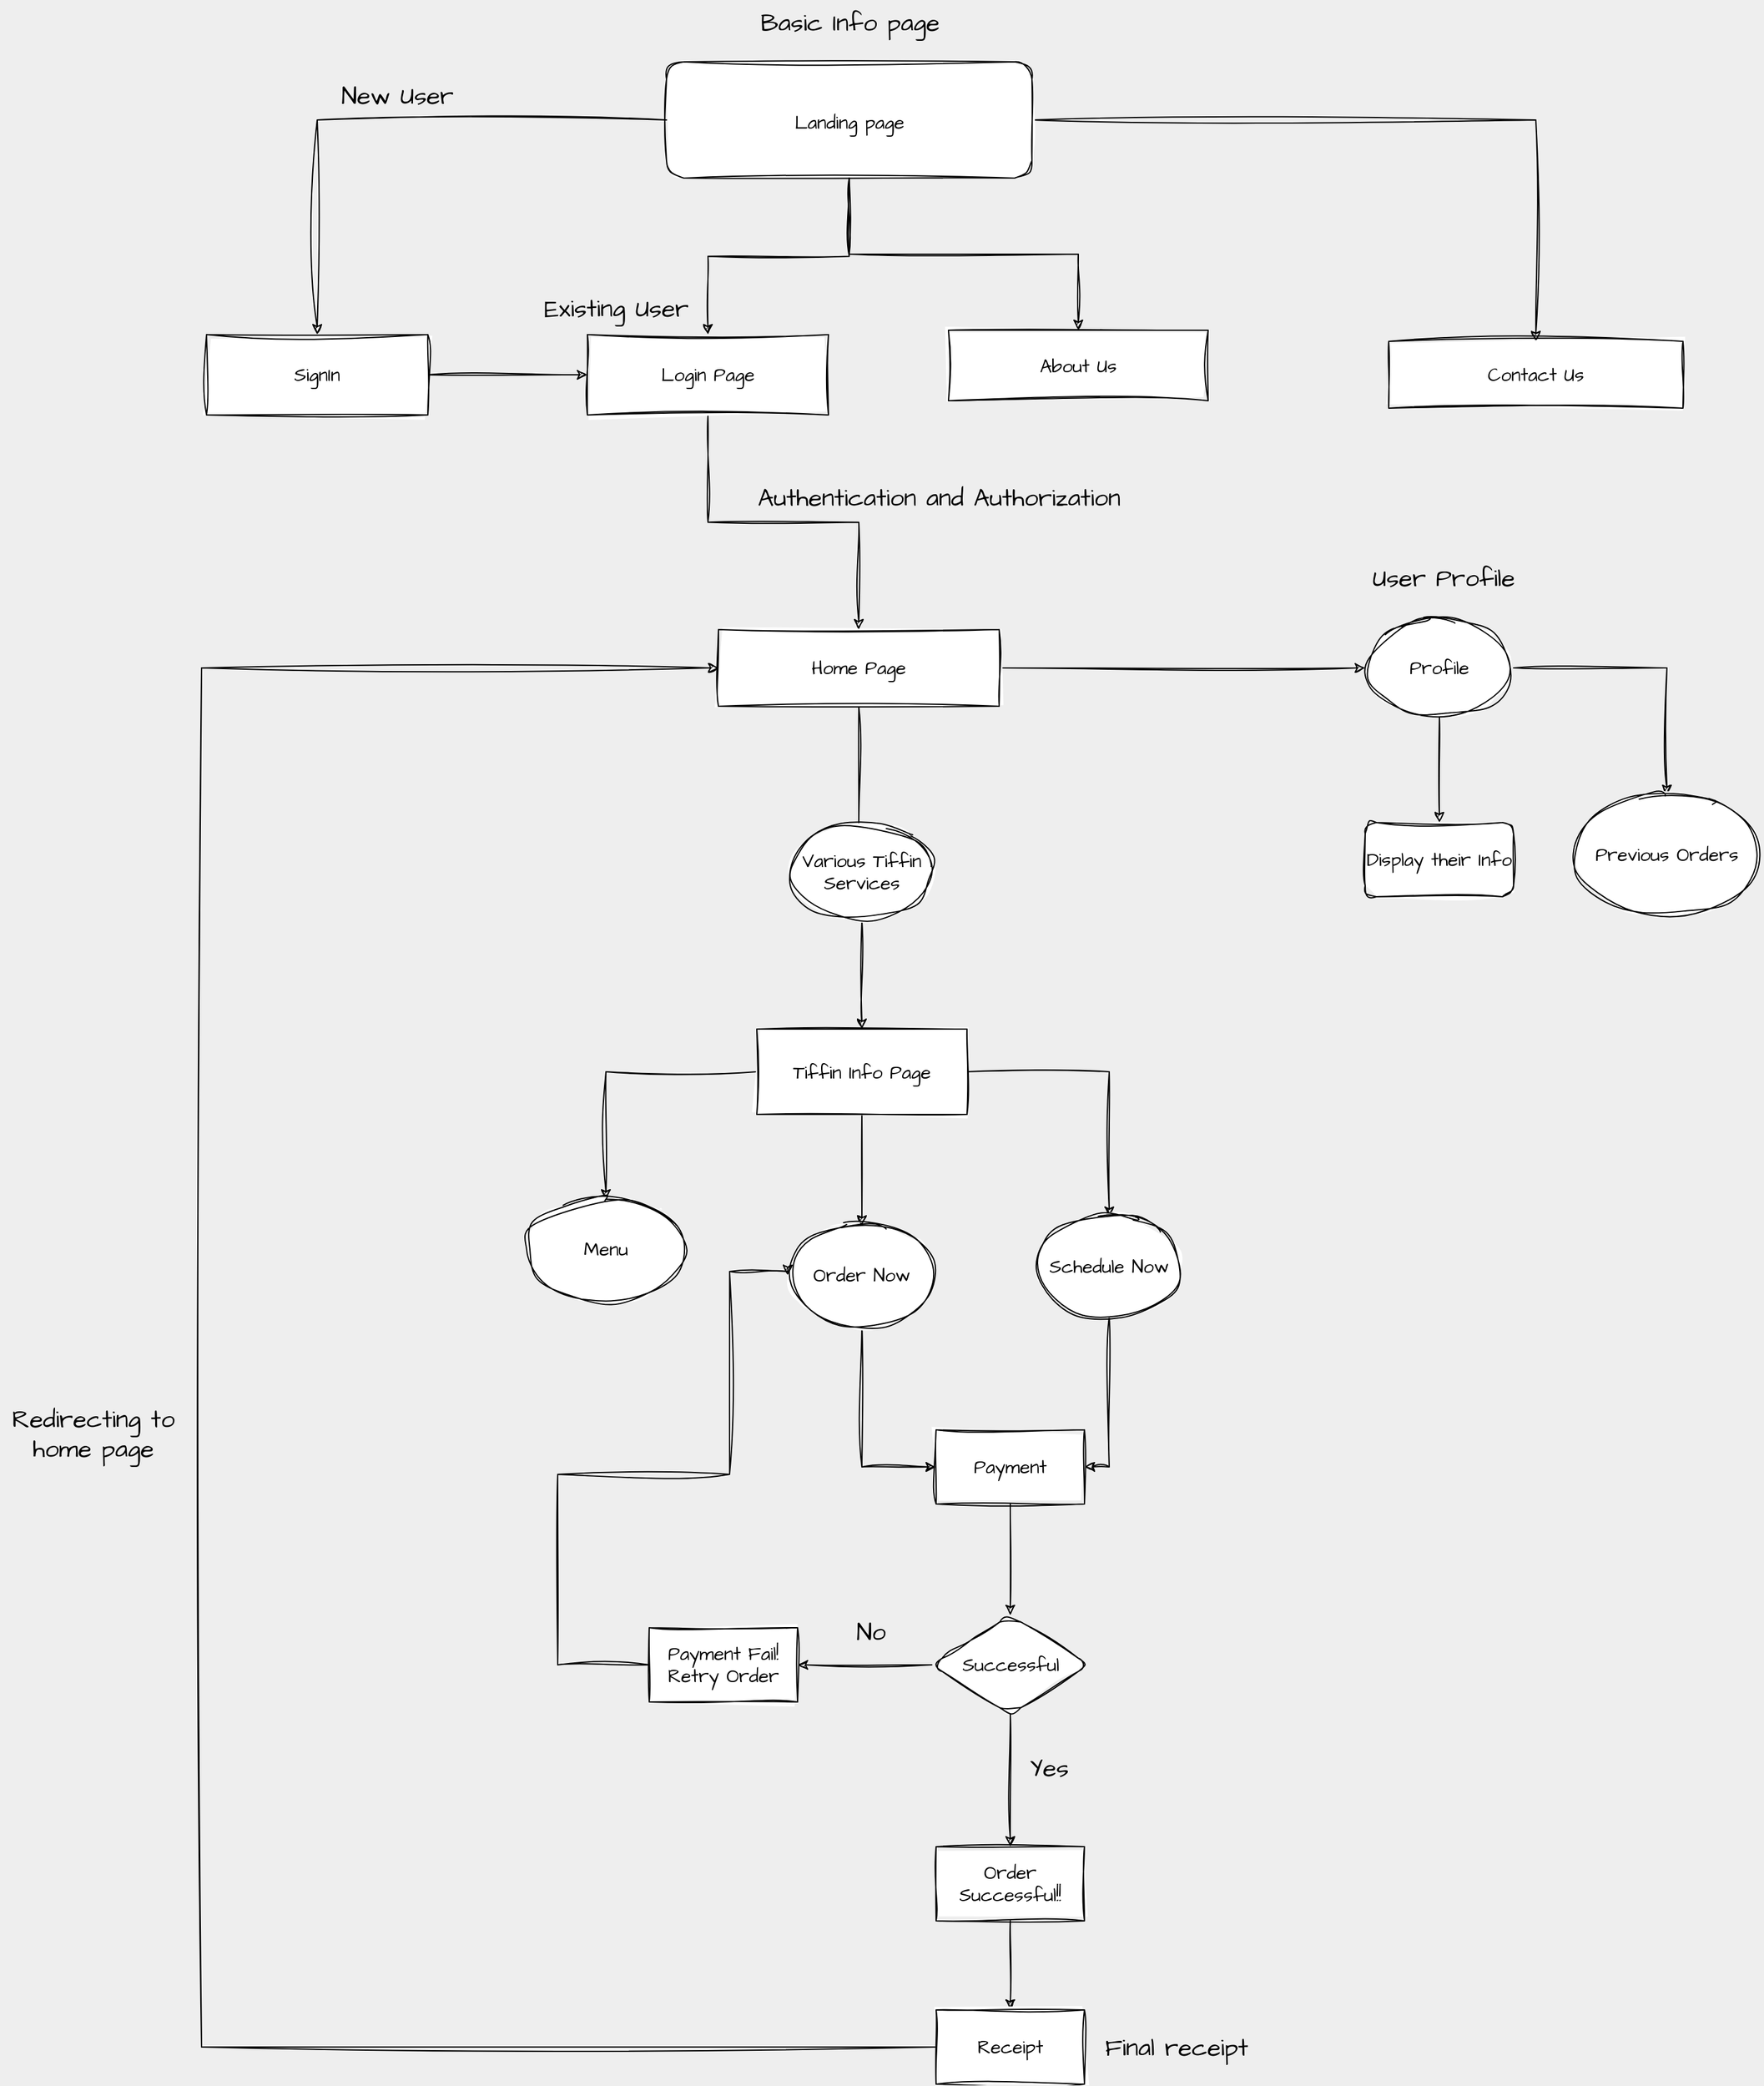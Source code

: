<mxfile version="20.8.5" type="device" pages="4"><diagram id="qU4LE53ooOgN2-zUYoFn" name="Work Flow"><mxGraphModel dx="2300" dy="1684" grid="0" gridSize="10" guides="1" tooltips="1" connect="1" arrows="1" fold="1" page="0" pageScale="1" pageWidth="850" pageHeight="1100" background="#EEEEEE" math="0" shadow="0"><root><mxCell id="0"/><mxCell id="1" parent="0"/><mxCell id="cf98-IgaGkdmowXJAJKg-17" style="edgeStyle=orthogonalEdgeStyle;rounded=0;sketch=1;hachureGap=4;jiggle=2;curveFitting=1;orthogonalLoop=1;jettySize=auto;html=1;entryX=0.5;entryY=0;entryDx=0;entryDy=0;fontFamily=Architects Daughter;fontSource=https%3A%2F%2Ffonts.googleapis.com%2Fcss%3Ffamily%3DArchitects%2BDaughter;fontSize=16;" parent="1" source="UspK05dRH2hEgjVhkQDz-1" target="UspK05dRH2hEgjVhkQDz-19" edge="1"><mxGeometry relative="1" as="geometry"/></mxCell><mxCell id="cf98-IgaGkdmowXJAJKg-18" style="edgeStyle=orthogonalEdgeStyle;rounded=0;sketch=1;hachureGap=4;jiggle=2;curveFitting=1;orthogonalLoop=1;jettySize=auto;html=1;exitX=0;exitY=0.5;exitDx=0;exitDy=0;entryX=0.5;entryY=0;entryDx=0;entryDy=0;fontFamily=Architects Daughter;fontSource=https%3A%2F%2Ffonts.googleapis.com%2Fcss%3Ffamily%3DArchitects%2BDaughter;fontSize=16;" parent="1" source="UspK05dRH2hEgjVhkQDz-1" target="UspK05dRH2hEgjVhkQDz-14" edge="1"><mxGeometry relative="1" as="geometry"/></mxCell><mxCell id="cf98-IgaGkdmowXJAJKg-19" style="edgeStyle=orthogonalEdgeStyle;rounded=0;sketch=1;hachureGap=4;jiggle=2;curveFitting=1;orthogonalLoop=1;jettySize=auto;html=1;entryX=0.5;entryY=0;entryDx=0;entryDy=0;fontFamily=Architects Daughter;fontSource=https%3A%2F%2Ffonts.googleapis.com%2Fcss%3Ffamily%3DArchitects%2BDaughter;fontSize=16;" parent="1" source="UspK05dRH2hEgjVhkQDz-1" target="UspK05dRH2hEgjVhkQDz-2" edge="1"><mxGeometry relative="1" as="geometry"/></mxCell><mxCell id="cf98-IgaGkdmowXJAJKg-20" style="edgeStyle=orthogonalEdgeStyle;rounded=0;sketch=1;hachureGap=4;jiggle=2;curveFitting=1;orthogonalLoop=1;jettySize=auto;html=1;exitX=1;exitY=0.5;exitDx=0;exitDy=0;entryX=0.5;entryY=0;entryDx=0;entryDy=0;fontFamily=Architects Daughter;fontSource=https%3A%2F%2Ffonts.googleapis.com%2Fcss%3Ffamily%3DArchitects%2BDaughter;fontSize=16;" parent="1" source="UspK05dRH2hEgjVhkQDz-1" target="UspK05dRH2hEgjVhkQDz-3" edge="1"><mxGeometry relative="1" as="geometry"/></mxCell><mxCell id="UspK05dRH2hEgjVhkQDz-1" value="&lt;font style=&quot;font-size: 15px;&quot;&gt;Landing page&lt;/font&gt;" style="rounded=1;whiteSpace=wrap;html=1;sketch=1;hachureGap=4;jiggle=2;fontFamily=Architects Daughter;fontSource=https%3A%2F%2Ffonts.googleapis.com%2Fcss%3Ffamily%3DArchitects%2BDaughter;fontSize=20;glass=0;shadow=0;labelBackgroundColor=none;" parent="1" vertex="1"><mxGeometry x="78" y="-413" width="295.5" height="94" as="geometry"/></mxCell><mxCell id="UspK05dRH2hEgjVhkQDz-2" value="About Us" style="rounded=0;whiteSpace=wrap;html=1;shadow=0;glass=0;sketch=1;hachureGap=4;jiggle=2;fontFamily=Architects Daughter;fontSource=https%3A%2F%2Ffonts.googleapis.com%2Fcss%3Ffamily%3DArchitects%2BDaughter;fontSize=15;labelBackgroundColor=none;" parent="1" vertex="1"><mxGeometry x="306" y="-196" width="210" height="57" as="geometry"/></mxCell><mxCell id="UspK05dRH2hEgjVhkQDz-3" value="Contact Us" style="rounded=0;whiteSpace=wrap;html=1;shadow=0;glass=0;sketch=1;hachureGap=4;jiggle=2;fontFamily=Architects Daughter;fontSource=https%3A%2F%2Ffonts.googleapis.com%2Fcss%3Ffamily%3DArchitects%2BDaughter;fontSize=15;labelBackgroundColor=none;" parent="1" vertex="1"><mxGeometry x="662" y="-187" width="238" height="54" as="geometry"/></mxCell><mxCell id="cf98-IgaGkdmowXJAJKg-23" style="edgeStyle=orthogonalEdgeStyle;rounded=0;sketch=1;hachureGap=4;jiggle=2;curveFitting=1;orthogonalLoop=1;jettySize=auto;html=1;entryX=0.479;entryY=0.146;entryDx=0;entryDy=0;entryPerimeter=0;fontFamily=Architects Daughter;fontSource=https%3A%2F%2Ffonts.googleapis.com%2Fcss%3Ffamily%3DArchitects%2BDaughter;fontSize=16;" parent="1" source="UspK05dRH2hEgjVhkQDz-4" target="UspK05dRH2hEgjVhkQDz-34" edge="1"><mxGeometry relative="1" as="geometry"/></mxCell><mxCell id="cf98-IgaGkdmowXJAJKg-24" style="edgeStyle=orthogonalEdgeStyle;rounded=0;sketch=1;hachureGap=4;jiggle=2;curveFitting=1;orthogonalLoop=1;jettySize=auto;html=1;entryX=0;entryY=0.5;entryDx=0;entryDy=0;fontFamily=Architects Daughter;fontSource=https%3A%2F%2Ffonts.googleapis.com%2Fcss%3Ffamily%3DArchitects%2BDaughter;fontSize=16;" parent="1" source="UspK05dRH2hEgjVhkQDz-4" target="UspK05dRH2hEgjVhkQDz-66" edge="1"><mxGeometry relative="1" as="geometry"/></mxCell><mxCell id="UspK05dRH2hEgjVhkQDz-4" value="Home Page" style="rounded=0;whiteSpace=wrap;html=1;shadow=0;glass=0;sketch=1;hachureGap=4;jiggle=2;fontFamily=Architects Daughter;fontSource=https%3A%2F%2Ffonts.googleapis.com%2Fcss%3Ffamily%3DArchitects%2BDaughter;fontSize=15;labelBackgroundColor=none;" parent="1" vertex="1"><mxGeometry x="120" y="46" width="227" height="62" as="geometry"/></mxCell><mxCell id="cf98-IgaGkdmowXJAJKg-21" style="edgeStyle=orthogonalEdgeStyle;rounded=0;sketch=1;hachureGap=4;jiggle=2;curveFitting=1;orthogonalLoop=1;jettySize=auto;html=1;fontFamily=Architects Daughter;fontSource=https%3A%2F%2Ffonts.googleapis.com%2Fcss%3Ffamily%3DArchitects%2BDaughter;fontSize=16;" parent="1" source="UspK05dRH2hEgjVhkQDz-14" target="UspK05dRH2hEgjVhkQDz-19" edge="1"><mxGeometry relative="1" as="geometry"/></mxCell><mxCell id="UspK05dRH2hEgjVhkQDz-14" value="SignIn" style="rounded=0;whiteSpace=wrap;html=1;shadow=0;glass=0;sketch=1;hachureGap=4;jiggle=2;fontFamily=Architects Daughter;fontSource=https%3A%2F%2Ffonts.googleapis.com%2Fcss%3Ffamily%3DArchitects%2BDaughter;fontSize=15;labelBackgroundColor=none;" parent="1" vertex="1"><mxGeometry x="-294" y="-192.5" width="179" height="65" as="geometry"/></mxCell><mxCell id="cf98-IgaGkdmowXJAJKg-22" style="edgeStyle=orthogonalEdgeStyle;rounded=0;sketch=1;hachureGap=4;jiggle=2;curveFitting=1;orthogonalLoop=1;jettySize=auto;html=1;entryX=0.5;entryY=0;entryDx=0;entryDy=0;fontFamily=Architects Daughter;fontSource=https%3A%2F%2Ffonts.googleapis.com%2Fcss%3Ffamily%3DArchitects%2BDaughter;fontSize=16;" parent="1" source="UspK05dRH2hEgjVhkQDz-19" target="UspK05dRH2hEgjVhkQDz-4" edge="1"><mxGeometry relative="1" as="geometry"/></mxCell><mxCell id="UspK05dRH2hEgjVhkQDz-19" value="Login Page" style="rounded=0;whiteSpace=wrap;html=1;shadow=0;glass=0;sketch=1;hachureGap=4;jiggle=2;fontFamily=Architects Daughter;fontSource=https%3A%2F%2Ffonts.googleapis.com%2Fcss%3Ffamily%3DArchitects%2BDaughter;fontSize=15;labelBackgroundColor=none;" parent="1" vertex="1"><mxGeometry x="14" y="-192.5" width="195" height="65" as="geometry"/></mxCell><mxCell id="cf98-IgaGkdmowXJAJKg-6" style="edgeStyle=orthogonalEdgeStyle;rounded=0;sketch=1;hachureGap=4;jiggle=2;curveFitting=1;orthogonalLoop=1;jettySize=auto;html=1;exitX=0;exitY=0.5;exitDx=0;exitDy=0;entryX=0.5;entryY=0;entryDx=0;entryDy=0;fontFamily=Architects Daughter;fontSource=https%3A%2F%2Ffonts.googleapis.com%2Fcss%3Ffamily%3DArchitects%2BDaughter;fontSize=16;" parent="1" source="UspK05dRH2hEgjVhkQDz-32" target="cf98-IgaGkdmowXJAJKg-5" edge="1"><mxGeometry relative="1" as="geometry"/></mxCell><mxCell id="cf98-IgaGkdmowXJAJKg-7" style="edgeStyle=orthogonalEdgeStyle;rounded=0;sketch=1;hachureGap=4;jiggle=2;curveFitting=1;orthogonalLoop=1;jettySize=auto;html=1;entryX=0.5;entryY=0;entryDx=0;entryDy=0;fontFamily=Architects Daughter;fontSource=https%3A%2F%2Ffonts.googleapis.com%2Fcss%3Ffamily%3DArchitects%2BDaughter;fontSize=16;" parent="1" source="UspK05dRH2hEgjVhkQDz-32" target="UspK05dRH2hEgjVhkQDz-39" edge="1"><mxGeometry relative="1" as="geometry"/></mxCell><mxCell id="cf98-IgaGkdmowXJAJKg-8" style="edgeStyle=orthogonalEdgeStyle;rounded=0;sketch=1;hachureGap=4;jiggle=2;curveFitting=1;orthogonalLoop=1;jettySize=auto;html=1;exitX=1;exitY=0.5;exitDx=0;exitDy=0;entryX=0.5;entryY=0;entryDx=0;entryDy=0;fontFamily=Architects Daughter;fontSource=https%3A%2F%2Ffonts.googleapis.com%2Fcss%3Ffamily%3DArchitects%2BDaughter;fontSize=16;" parent="1" source="UspK05dRH2hEgjVhkQDz-32" target="UspK05dRH2hEgjVhkQDz-41" edge="1"><mxGeometry relative="1" as="geometry"/></mxCell><mxCell id="UspK05dRH2hEgjVhkQDz-32" value="Tiffin Info Page" style="rounded=0;whiteSpace=wrap;html=1;shadow=0;glass=0;sketch=1;hachureGap=4;jiggle=2;fontFamily=Architects Daughter;fontSource=https%3A%2F%2Ffonts.googleapis.com%2Fcss%3Ffamily%3DArchitects%2BDaughter;fontSize=15;labelBackgroundColor=none;" parent="1" vertex="1"><mxGeometry x="151" y="369" width="170" height="69" as="geometry"/></mxCell><mxCell id="HkrgJ1TKGyVATN0GPMY9-1" style="edgeStyle=orthogonalEdgeStyle;rounded=0;sketch=1;hachureGap=4;jiggle=2;curveFitting=1;orthogonalLoop=1;jettySize=auto;html=1;fontFamily=Architects Daughter;fontSource=https%3A%2F%2Ffonts.googleapis.com%2Fcss%3Ffamily%3DArchitects%2BDaughter;fontSize=16;" edge="1" parent="1" source="UspK05dRH2hEgjVhkQDz-34" target="UspK05dRH2hEgjVhkQDz-32"><mxGeometry relative="1" as="geometry"/></mxCell><mxCell id="UspK05dRH2hEgjVhkQDz-34" value="Various Tiffin Services" style="ellipse;whiteSpace=wrap;html=1;rounded=1;shadow=0;glass=0;sketch=1;hachureGap=4;jiggle=2;fontFamily=Architects Daughter;fontSource=https%3A%2F%2Ffonts.googleapis.com%2Fcss%3Ffamily%3DArchitects%2BDaughter;fontSize=15;labelBackgroundColor=none;" parent="1" vertex="1"><mxGeometry x="176" y="202" width="120" height="80" as="geometry"/></mxCell><mxCell id="cf98-IgaGkdmowXJAJKg-9" style="edgeStyle=orthogonalEdgeStyle;rounded=0;sketch=1;hachureGap=4;jiggle=2;curveFitting=1;orthogonalLoop=1;jettySize=auto;html=1;entryX=0;entryY=0.5;entryDx=0;entryDy=0;fontFamily=Architects Daughter;fontSource=https%3A%2F%2Ffonts.googleapis.com%2Fcss%3Ffamily%3DArchitects%2BDaughter;fontSize=16;" parent="1" source="UspK05dRH2hEgjVhkQDz-39" target="UspK05dRH2hEgjVhkQDz-43" edge="1"><mxGeometry relative="1" as="geometry"/></mxCell><mxCell id="UspK05dRH2hEgjVhkQDz-39" value="Order Now" style="ellipse;whiteSpace=wrap;html=1;rounded=1;shadow=0;glass=0;sketch=1;hachureGap=4;jiggle=2;fontFamily=Architects Daughter;fontSource=https%3A%2F%2Ffonts.googleapis.com%2Fcss%3Ffamily%3DArchitects%2BDaughter;fontSize=15;labelBackgroundColor=none;" parent="1" vertex="1"><mxGeometry x="176" y="528" width="120" height="80" as="geometry"/></mxCell><mxCell id="cf98-IgaGkdmowXJAJKg-10" style="edgeStyle=orthogonalEdgeStyle;rounded=0;sketch=1;hachureGap=4;jiggle=2;curveFitting=1;orthogonalLoop=1;jettySize=auto;html=1;entryX=1;entryY=0.5;entryDx=0;entryDy=0;fontFamily=Architects Daughter;fontSource=https%3A%2F%2Ffonts.googleapis.com%2Fcss%3Ffamily%3DArchitects%2BDaughter;fontSize=16;" parent="1" source="UspK05dRH2hEgjVhkQDz-41" target="UspK05dRH2hEgjVhkQDz-43" edge="1"><mxGeometry relative="1" as="geometry"/></mxCell><mxCell id="UspK05dRH2hEgjVhkQDz-41" value="Schedule Now" style="ellipse;whiteSpace=wrap;html=1;rounded=1;shadow=0;glass=0;sketch=1;hachureGap=4;jiggle=2;fontFamily=Architects Daughter;fontSource=https%3A%2F%2Ffonts.googleapis.com%2Fcss%3Ffamily%3DArchitects%2BDaughter;fontSize=15;labelBackgroundColor=none;" parent="1" vertex="1"><mxGeometry x="376" y="521" width="120" height="80" as="geometry"/></mxCell><mxCell id="cf98-IgaGkdmowXJAJKg-11" style="edgeStyle=orthogonalEdgeStyle;rounded=0;sketch=1;hachureGap=4;jiggle=2;curveFitting=1;orthogonalLoop=1;jettySize=auto;html=1;exitX=0.5;exitY=1;exitDx=0;exitDy=0;entryX=0.5;entryY=0;entryDx=0;entryDy=0;fontFamily=Architects Daughter;fontSource=https%3A%2F%2Ffonts.googleapis.com%2Fcss%3Ffamily%3DArchitects%2BDaughter;fontSize=16;" parent="1" source="UspK05dRH2hEgjVhkQDz-43" target="UspK05dRH2hEgjVhkQDz-50" edge="1"><mxGeometry relative="1" as="geometry"/></mxCell><mxCell id="UspK05dRH2hEgjVhkQDz-43" value="Payment" style="rounded=0;whiteSpace=wrap;html=1;shadow=0;glass=0;sketch=1;hachureGap=4;jiggle=2;fontFamily=Architects Daughter;fontSource=https%3A%2F%2Ffonts.googleapis.com%2Fcss%3Ffamily%3DArchitects%2BDaughter;fontSize=15;labelBackgroundColor=none;" parent="1" vertex="1"><mxGeometry x="296" y="693" width="120" height="60" as="geometry"/></mxCell><mxCell id="cf98-IgaGkdmowXJAJKg-12" style="edgeStyle=orthogonalEdgeStyle;rounded=0;sketch=1;hachureGap=4;jiggle=2;curveFitting=1;orthogonalLoop=1;jettySize=auto;html=1;exitX=0;exitY=0.5;exitDx=0;exitDy=0;entryX=1;entryY=0.5;entryDx=0;entryDy=0;fontFamily=Architects Daughter;fontSource=https%3A%2F%2Ffonts.googleapis.com%2Fcss%3Ffamily%3DArchitects%2BDaughter;fontSize=16;" parent="1" source="UspK05dRH2hEgjVhkQDz-50" target="UspK05dRH2hEgjVhkQDz-55" edge="1"><mxGeometry relative="1" as="geometry"/></mxCell><mxCell id="cf98-IgaGkdmowXJAJKg-13" style="edgeStyle=orthogonalEdgeStyle;rounded=0;sketch=1;hachureGap=4;jiggle=2;curveFitting=1;orthogonalLoop=1;jettySize=auto;html=1;entryX=0.5;entryY=0;entryDx=0;entryDy=0;fontFamily=Architects Daughter;fontSource=https%3A%2F%2Ffonts.googleapis.com%2Fcss%3Ffamily%3DArchitects%2BDaughter;fontSize=16;" parent="1" source="UspK05dRH2hEgjVhkQDz-50" target="UspK05dRH2hEgjVhkQDz-52" edge="1"><mxGeometry relative="1" as="geometry"/></mxCell><mxCell id="UspK05dRH2hEgjVhkQDz-50" value="Successful" style="rhombus;whiteSpace=wrap;html=1;rounded=1;shadow=0;glass=0;sketch=1;hachureGap=4;jiggle=2;fontFamily=Architects Daughter;fontSource=https%3A%2F%2Ffonts.googleapis.com%2Fcss%3Ffamily%3DArchitects%2BDaughter;fontSize=15;labelBackgroundColor=none;" parent="1" vertex="1"><mxGeometry x="292.5" y="843" width="127" height="80" as="geometry"/></mxCell><mxCell id="cf98-IgaGkdmowXJAJKg-14" style="edgeStyle=orthogonalEdgeStyle;rounded=0;sketch=1;hachureGap=4;jiggle=2;curveFitting=1;orthogonalLoop=1;jettySize=auto;html=1;entryX=0.5;entryY=0;entryDx=0;entryDy=0;fontFamily=Architects Daughter;fontSource=https%3A%2F%2Ffonts.googleapis.com%2Fcss%3Ffamily%3DArchitects%2BDaughter;fontSize=16;" parent="1" source="UspK05dRH2hEgjVhkQDz-52" target="UspK05dRH2hEgjVhkQDz-62" edge="1"><mxGeometry relative="1" as="geometry"/></mxCell><mxCell id="UspK05dRH2hEgjVhkQDz-52" value="Order Successful!!" style="rounded=0;whiteSpace=wrap;html=1;shadow=0;glass=0;sketch=1;hachureGap=4;jiggle=2;fontFamily=Architects Daughter;fontSource=https%3A%2F%2Ffonts.googleapis.com%2Fcss%3Ffamily%3DArchitects%2BDaughter;fontSize=15;labelBackgroundColor=none;" parent="1" vertex="1"><mxGeometry x="296" y="1030" width="120" height="60" as="geometry"/></mxCell><mxCell id="cf98-IgaGkdmowXJAJKg-15" style="edgeStyle=orthogonalEdgeStyle;rounded=0;sketch=1;hachureGap=4;jiggle=2;curveFitting=1;orthogonalLoop=1;jettySize=auto;html=1;entryX=0;entryY=0.5;entryDx=0;entryDy=0;fontFamily=Architects Daughter;fontSource=https%3A%2F%2Ffonts.googleapis.com%2Fcss%3Ffamily%3DArchitects%2BDaughter;fontSize=16;" parent="1" source="UspK05dRH2hEgjVhkQDz-55" target="UspK05dRH2hEgjVhkQDz-39" edge="1"><mxGeometry relative="1" as="geometry"><Array as="points"><mxPoint x="-10" y="883"/><mxPoint x="-10" y="729"/><mxPoint x="129" y="729"/><mxPoint x="129" y="565"/></Array></mxGeometry></mxCell><mxCell id="UspK05dRH2hEgjVhkQDz-55" value="Payment Fail!&lt;br&gt;Retry Order" style="rounded=0;whiteSpace=wrap;html=1;shadow=0;glass=0;sketch=1;hachureGap=4;jiggle=2;fontFamily=Architects Daughter;fontSource=https%3A%2F%2Ffonts.googleapis.com%2Fcss%3Ffamily%3DArchitects%2BDaughter;fontSize=15;labelBackgroundColor=none;" parent="1" vertex="1"><mxGeometry x="64" y="853" width="120" height="60" as="geometry"/></mxCell><mxCell id="cf98-IgaGkdmowXJAJKg-16" style="edgeStyle=orthogonalEdgeStyle;rounded=0;sketch=1;hachureGap=4;jiggle=2;curveFitting=1;orthogonalLoop=1;jettySize=auto;html=1;fontFamily=Architects Daughter;fontSource=https%3A%2F%2Ffonts.googleapis.com%2Fcss%3Ffamily%3DArchitects%2BDaughter;fontSize=16;entryX=0;entryY=0.5;entryDx=0;entryDy=0;" parent="1" source="UspK05dRH2hEgjVhkQDz-62" target="UspK05dRH2hEgjVhkQDz-4" edge="1"><mxGeometry relative="1" as="geometry"><mxPoint x="-215" y="415" as="targetPoint"/><Array as="points"><mxPoint x="-298" y="1192"/><mxPoint x="-298" y="77"/></Array></mxGeometry></mxCell><mxCell id="UspK05dRH2hEgjVhkQDz-62" value="Receipt" style="rounded=0;whiteSpace=wrap;html=1;shadow=0;glass=0;sketch=1;hachureGap=4;jiggle=2;fontFamily=Architects Daughter;fontSource=https%3A%2F%2Ffonts.googleapis.com%2Fcss%3Ffamily%3DArchitects%2BDaughter;fontSize=15;labelBackgroundColor=none;" parent="1" vertex="1"><mxGeometry x="296" y="1162" width="120" height="60" as="geometry"/></mxCell><mxCell id="cf98-IgaGkdmowXJAJKg-25" style="edgeStyle=orthogonalEdgeStyle;rounded=0;sketch=1;hachureGap=4;jiggle=2;curveFitting=1;orthogonalLoop=1;jettySize=auto;html=1;entryX=0.5;entryY=0;entryDx=0;entryDy=0;fontFamily=Architects Daughter;fontSource=https%3A%2F%2Ffonts.googleapis.com%2Fcss%3Ffamily%3DArchitects%2BDaughter;fontSize=16;" parent="1" source="UspK05dRH2hEgjVhkQDz-66" target="UspK05dRH2hEgjVhkQDz-67" edge="1"><mxGeometry relative="1" as="geometry"/></mxCell><mxCell id="cf98-IgaGkdmowXJAJKg-26" style="edgeStyle=orthogonalEdgeStyle;rounded=0;sketch=1;hachureGap=4;jiggle=2;curveFitting=1;orthogonalLoop=1;jettySize=auto;html=1;entryX=0.5;entryY=0;entryDx=0;entryDy=0;fontFamily=Architects Daughter;fontSource=https%3A%2F%2Ffonts.googleapis.com%2Fcss%3Ffamily%3DArchitects%2BDaughter;fontSize=16;" parent="1" source="UspK05dRH2hEgjVhkQDz-66" target="UspK05dRH2hEgjVhkQDz-71" edge="1"><mxGeometry relative="1" as="geometry"/></mxCell><mxCell id="UspK05dRH2hEgjVhkQDz-66" value="Profile" style="ellipse;whiteSpace=wrap;html=1;rounded=1;shadow=0;glass=0;sketch=1;hachureGap=4;jiggle=2;fontFamily=Architects Daughter;fontSource=https%3A%2F%2Ffonts.googleapis.com%2Fcss%3Ffamily%3DArchitects%2BDaughter;fontSize=15;labelBackgroundColor=none;" parent="1" vertex="1"><mxGeometry x="643" y="37" width="120" height="80" as="geometry"/></mxCell><mxCell id="UspK05dRH2hEgjVhkQDz-67" value="Display their Info" style="whiteSpace=wrap;html=1;fontSize=15;fontFamily=Architects Daughter;rounded=1;shadow=0;glass=0;sketch=1;hachureGap=4;jiggle=2;fontSource=https%3A%2F%2Ffonts.googleapis.com%2Fcss%3Ffamily%3DArchitects%2BDaughter;labelBackgroundColor=none;" parent="1" vertex="1"><mxGeometry x="643" y="202" width="120" height="60" as="geometry"/></mxCell><mxCell id="UspK05dRH2hEgjVhkQDz-71" value="Previous Orders" style="ellipse;whiteSpace=wrap;html=1;rounded=1;shadow=0;glass=0;sketch=1;hachureGap=4;jiggle=2;fontFamily=Architects Daughter;fontSource=https%3A%2F%2Ffonts.googleapis.com%2Fcss%3Ffamily%3DArchitects%2BDaughter;fontSize=15;labelBackgroundColor=none;" parent="1" vertex="1"><mxGeometry x="810" y="180" width="154" height="96" as="geometry"/></mxCell><mxCell id="cf98-IgaGkdmowXJAJKg-5" value="Menu" style="ellipse;whiteSpace=wrap;html=1;rounded=1;shadow=0;glass=0;sketch=1;hachureGap=4;jiggle=2;fontFamily=Architects Daughter;fontSource=https%3A%2F%2Ffonts.googleapis.com%2Fcss%3Ffamily%3DArchitects%2BDaughter;fontSize=15;labelBackgroundColor=none;" parent="1" vertex="1"><mxGeometry x="-31" y="507" width="120" height="80" as="geometry"/></mxCell><mxCell id="HkrgJ1TKGyVATN0GPMY9-2" value="Basic Info page" style="text;html=1;align=center;verticalAlign=middle;resizable=0;points=[];autosize=1;strokeColor=none;fillColor=none;fontSize=20;fontFamily=Architects Daughter;sketch=1;hachureGap=4;jiggle=2;curveFitting=1;fontSource=https%3A%2F%2Ffonts.googleapis.com%2Fcss%3Ffamily%3DArchitects%2BDaughter;" vertex="1" parent="1"><mxGeometry x="144.25" y="-463" width="163" height="36" as="geometry"/></mxCell><mxCell id="HkrgJ1TKGyVATN0GPMY9-3" value="New User" style="text;html=1;align=center;verticalAlign=middle;resizable=0;points=[];autosize=1;fontSize=20;fontFamily=Architects Daughter;sketch=1;hachureGap=4;jiggle=2;curveFitting=1;fontSource=https%3A%2F%2Ffonts.googleapis.com%2Fcss%3Ffamily%3DArchitects%2BDaughter;rounded=1;" vertex="1" parent="1"><mxGeometry x="-195" y="-404" width="109" height="36" as="geometry"/></mxCell><mxCell id="HkrgJ1TKGyVATN0GPMY9-4" value="Existing User" style="text;html=1;align=center;verticalAlign=middle;resizable=0;points=[];autosize=1;strokeColor=none;fillColor=none;fontSize=20;fontFamily=Architects Daughter;sketch=1;hachureGap=4;jiggle=2;curveFitting=1;fontSource=https%3A%2F%2Ffonts.googleapis.com%2Fcss%3Ffamily%3DArchitects%2BDaughter;" vertex="1" parent="1"><mxGeometry x="-31" y="-232" width="135" height="36" as="geometry"/></mxCell><mxCell id="HkrgJ1TKGyVATN0GPMY9-5" value="Authentication and Authorization" style="text;html=1;align=center;verticalAlign=middle;resizable=0;points=[];autosize=1;strokeColor=none;fillColor=none;fontSize=20;fontFamily=Architects Daughter;sketch=1;hachureGap=4;jiggle=2;curveFitting=1;fontSource=https%3A%2F%2Ffonts.googleapis.com%2Fcss%3Ffamily%3DArchitects%2BDaughter;" vertex="1" parent="1"><mxGeometry x="142" y="-79" width="311" height="36" as="geometry"/></mxCell><mxCell id="HkrgJ1TKGyVATN0GPMY9-6" value="User Profile" style="text;html=1;align=center;verticalAlign=middle;resizable=0;points=[];autosize=1;strokeColor=none;fillColor=none;fontSize=20;fontFamily=Architects Daughter;sketch=1;hachureGap=4;jiggle=2;curveFitting=1;fontSource=https%3A%2F%2Ffonts.googleapis.com%2Fcss%3Ffamily%3DArchitects%2BDaughter;" vertex="1" parent="1"><mxGeometry x="639" y="-14" width="133" height="36" as="geometry"/></mxCell><mxCell id="HkrgJ1TKGyVATN0GPMY9-7" value="Yes" style="text;html=1;align=center;verticalAlign=middle;resizable=0;points=[];autosize=1;strokeColor=none;fillColor=none;fontSize=20;fontFamily=Architects Daughter;sketch=1;hachureGap=4;jiggle=2;curveFitting=1;fontSource=https%3A%2F%2Ffonts.googleapis.com%2Fcss%3Ffamily%3DArchitects%2BDaughter;" vertex="1" parent="1"><mxGeometry x="362" y="948" width="50" height="36" as="geometry"/></mxCell><mxCell id="HkrgJ1TKGyVATN0GPMY9-8" value="No" style="text;html=1;align=center;verticalAlign=middle;resizable=0;points=[];autosize=1;strokeColor=none;fillColor=none;fontSize=20;fontFamily=Architects Daughter;sketch=1;hachureGap=4;jiggle=2;curveFitting=1;fontSource=https%3A%2F%2Ffonts.googleapis.com%2Fcss%3Ffamily%3DArchitects%2BDaughter;" vertex="1" parent="1"><mxGeometry x="222" y="838" width="42" height="36" as="geometry"/></mxCell><mxCell id="HkrgJ1TKGyVATN0GPMY9-9" value="Final receipt" style="text;html=1;align=center;verticalAlign=middle;resizable=0;points=[];autosize=1;strokeColor=none;fillColor=none;fontSize=20;fontFamily=Architects Daughter;sketch=1;hachureGap=4;jiggle=2;curveFitting=1;fontSource=https%3A%2F%2Ffonts.googleapis.com%2Fcss%3Ffamily%3DArchitects%2BDaughter;" vertex="1" parent="1"><mxGeometry x="423" y="1174" width="134" height="36" as="geometry"/></mxCell><mxCell id="HkrgJ1TKGyVATN0GPMY9-10" value="Redirecting to &lt;br&gt;home page" style="text;html=1;align=center;verticalAlign=middle;resizable=0;points=[];autosize=1;strokeColor=none;fillColor=none;fontSize=20;fontFamily=Architects Daughter;sketch=1;hachureGap=4;jiggle=2;curveFitting=1;fontSource=https%3A%2F%2Ffonts.googleapis.com%2Fcss%3Ffamily%3DArchitects%2BDaughter;" vertex="1" parent="1"><mxGeometry x="-461" y="666" width="150" height="60" as="geometry"/></mxCell></root></mxGraphModel></diagram><diagram id="x4HXn_7fGmS45YMYpyGe" name="Class Diagram"><mxGraphModel dx="1235" dy="728" grid="0" gridSize="10" guides="1" tooltips="1" connect="1" arrows="1" fold="1" page="0" pageScale="1" pageWidth="850" pageHeight="1100" math="0" shadow="0"><root><mxCell id="0"/><mxCell id="1" parent="0"/><mxCell id="iXjoS4rOGsuSApcdDR9K-1" value="" style="fillColor=none;strokeColor=none;pointerEvents=0;fontStyle=0;html=1;whiteSpace=wrap;container=1;collapsible=0;childLayout=stackLayout;resizeParent=1;dropTarget=0;fontSize=13;spacing=0;strokeOpacity=100;rounded=1;absoluteArcSize=1;arcSize=9;strokeWidth=0.8;sketch=1;swimlaneLine=0;" parent="1" vertex="1"><mxGeometry x="341" y="346" width="240" height="193.75" as="geometry"/></mxCell><mxCell id="iXjoS4rOGsuSApcdDR9K-2" value="USERS" style="swimlane;html=1;whiteSpace=wrap;connectable=0;fontStyle=0;startSize=30;dropTarget=0;rounded=1;spacing=0;strokeColor=#3a414a;strokeOpacity=100;strokeWidth=0.8;container=1;pointerEvents=0;collapsible=0;recursiveResize=0;fontSize=16.7;fontColor=#3a414a;swimlaneLine=0;sketch=1;" parent="iXjoS4rOGsuSApcdDR9K-1" vertex="1"><mxGeometry width="240" height="193.75" as="geometry"/></mxCell><mxCell id="iXjoS4rOGsuSApcdDR9K-3" value="" style="fillColor=none;strokeColor=none;pointerEvents=0;fontStyle=0;html=1;whiteSpace=wrap;container=1;collapsible=0;childLayout=stackLayout;resizeParent=1;dropTarget=0;fontSize=13;spacing=0;strokeOpacity=100;rounded=1;absoluteArcSize=1;arcSize=9;strokeWidth=0.8;sketch=1;swimlaneLine=0;" parent="1" vertex="1"><mxGeometry x="686" y="211" width="240" height="298.75" as="geometry"/></mxCell><mxCell id="iXjoS4rOGsuSApcdDR9K-4" value="ORDERS" style="swimlane;html=1;whiteSpace=wrap;connectable=0;fontStyle=0;startSize=30;dropTarget=0;rounded=1;spacing=0;strokeColor=#3a414a;strokeOpacity=100;strokeWidth=0.8;container=1;pointerEvents=0;collapsible=0;recursiveResize=0;fontSize=16.7;fontColor=#3a414a;sketch=1;swimlaneLine=0;" parent="iXjoS4rOGsuSApcdDR9K-3" vertex="1"><mxGeometry width="240" height="298.75" as="geometry"/></mxCell><mxCell id="iXjoS4rOGsuSApcdDR9K-5" value="" style="fillColor=none;strokeColor=none;pointerEvents=0;fontStyle=0;html=1;whiteSpace=wrap;container=1;collapsible=0;childLayout=stackLayout;resizeParent=1;dropTarget=0;fontSize=13;spacing=0;strokeOpacity=100;rounded=1;absoluteArcSize=1;arcSize=9;strokeWidth=0.8;sketch=1;swimlaneLine=0;" parent="1" vertex="1"><mxGeometry x="986" y="377" width="240" height="193.75" as="geometry"/></mxCell><mxCell id="iXjoS4rOGsuSApcdDR9K-6" value="TIFFIN" style="swimlane;html=1;whiteSpace=wrap;connectable=0;fontStyle=0;startSize=30;dropTarget=0;rounded=1;spacing=0;strokeColor=#3a414a;strokeOpacity=100;strokeWidth=0.8;container=1;pointerEvents=0;collapsible=0;recursiveResize=0;fontSize=16.7;fontColor=#3a414a;sketch=1;swimlaneLine=0;" parent="iXjoS4rOGsuSApcdDR9K-5" vertex="1"><mxGeometry width="240" height="193.75" as="geometry"/></mxCell><mxCell id="iXjoS4rOGsuSApcdDR9K-7" value="" style="fillColor=none;strokeColor=none;pointerEvents=0;fontStyle=0;html=1;whiteSpace=wrap;container=1;collapsible=0;childLayout=stackLayout;resizeParent=1;dropTarget=0;fontSize=13;spacing=0;strokeOpacity=100;rounded=1;absoluteArcSize=1;arcSize=9;strokeWidth=0.8;sketch=1;swimlaneLine=0;" parent="1" vertex="1"><mxGeometry x="697" y="586" width="240" height="193.75" as="geometry"/></mxCell><mxCell id="iXjoS4rOGsuSApcdDR9K-8" value="PAYMENT" style="swimlane;html=1;whiteSpace=wrap;connectable=0;fontStyle=0;startSize=30;dropTarget=0;rounded=1;spacing=0;strokeColor=#3a414a;strokeOpacity=100;strokeWidth=0.8;container=1;pointerEvents=0;collapsible=0;recursiveResize=0;fontSize=16.7;fontColor=#3a414a;sketch=1;swimlaneLine=0;" parent="iXjoS4rOGsuSApcdDR9K-7" vertex="1"><mxGeometry width="240" height="193.75" as="geometry"/></mxCell><UserObject label="-email&#10;-password&#10;-name               &#10;&#9;-first name&#10;&#9;-last name&#10;-phone number" lucidchartObjectId="r13ki5lJMA2C" id="iXjoS4rOGsuSApcdDR9K-9"><mxCell style="html=1;overflow=block;blockSpacing=1;whiteSpace=wrap;fontSize=16.7;fontColor=#3a414a;align=left;spacing=3.8;verticalAlign=top;strokeColor=none;fillOpacity=0;fillColor=#ffffff;strokeWidth=0;sketch=1;swimlaneLine=0;rounded=1;" parent="1" vertex="1"><mxGeometry x="356" y="391" width="210" height="128" as="geometry"/></mxCell></UserObject><UserObject label="-user_id&#10;-tiffin_id&#10;-delivery address&#10;-order details&#10;&#9;-order now&#10;&#9;&#9;-number of meal&#10;&#9;&#9;-type of meal&#10;&#9;-scheduled order&#10;&#9;&#9;-from date&#10;&#9;&#9;-type&#10;&#9;&#9;-number of meal" lucidchartObjectId="r13kfVSxAThA" id="iXjoS4rOGsuSApcdDR9K-10"><mxCell style="html=1;overflow=block;blockSpacing=1;whiteSpace=wrap;fontSize=16.7;fontColor=#3a414a;align=left;spacing=3.8;verticalAlign=top;strokeColor=none;fillOpacity=0;fillColor=#ffffff;strokeWidth=0;sketch=1;swimlaneLine=0;rounded=1;" parent="1" vertex="1"><mxGeometry x="701" y="256" width="210" height="228" as="geometry"/></mxCell></UserObject><UserObject label="-id&#10;-name&#10;-description&#10;-service provider name&#10;-menu&#10;-price&#10;" lucidchartObjectId="r13kLitXuYH2" id="iXjoS4rOGsuSApcdDR9K-11"><mxCell style="html=1;overflow=block;blockSpacing=1;whiteSpace=wrap;fontSize=16.7;fontColor=#3a414a;align=left;spacing=3.8;verticalAlign=top;strokeColor=none;fillOpacity=0;fillColor=#ffffff;strokeWidth=0;sketch=1;swimlaneLine=0;rounded=1;" parent="1" vertex="1"><mxGeometry x="1001" y="422" width="210" height="148" as="geometry"/></mxCell></UserObject><UserObject label="-user_id&#10;-order_id&#10;-amount&#10;-status&#10;-timestamp&#10;" lucidchartObjectId="r13ks~0I9wj." id="iXjoS4rOGsuSApcdDR9K-12"><mxCell style="html=1;overflow=block;blockSpacing=1;whiteSpace=wrap;fontSize=16.7;fontColor=#3a414a;align=left;spacing=3.8;verticalAlign=top;strokeColor=none;fillOpacity=0;fillColor=#ffffff;strokeWidth=0;sketch=1;swimlaneLine=0;rounded=1;" parent="1" vertex="1"><mxGeometry x="712" y="631" width="210" height="128" as="geometry"/></mxCell></UserObject><UserObject label="" lucidchartObjectId="r13k~g84Ozyo" id="iXjoS4rOGsuSApcdDR9K-13"><mxCell style="html=1;jettySize=18;whiteSpace=wrap;fontSize=13;strokeColor=#3a414a;strokeOpacity=100;strokeWidth=0.8;rounded=1;arcSize=12;edgeStyle=orthogonalEdgeStyle;startArrow=none;endArrow=block;endFill=1;exitX=1.002;exitY=0.5;exitPerimeter=0;entryX=-0.002;entryY=0.5;entryPerimeter=0;sketch=1;swimlaneLine=0;curved=1;" parent="1" source="iXjoS4rOGsuSApcdDR9K-1" target="iXjoS4rOGsuSApcdDR9K-3" edge="1"><mxGeometry width="100" height="100" relative="1" as="geometry"><Array as="points"/></mxGeometry></mxCell></UserObject><UserObject label="" lucidchartObjectId="r13kxQMk_Oh9" id="iXjoS4rOGsuSApcdDR9K-14"><mxCell style="html=1;jettySize=18;whiteSpace=wrap;fontSize=13;strokeColor=#3a414a;strokeOpacity=100;strokeWidth=0.8;rounded=1;arcSize=12;edgeStyle=orthogonalEdgeStyle;startArrow=none;endArrow=block;endFill=1;exitX=1.011;exitY=0.431;exitPerimeter=0;entryX=-0.002;entryY=0.5;entryPerimeter=0;sketch=1;swimlaneLine=0;curved=1;exitDx=0;exitDy=0;" parent="1" source="iXjoS4rOGsuSApcdDR9K-3" target="iXjoS4rOGsuSApcdDR9K-5" edge="1"><mxGeometry width="100" height="100" relative="1" as="geometry"><Array as="points"/></mxGeometry></mxCell></UserObject><UserObject label="" lucidchartObjectId="r13knLy2OZHC" id="iXjoS4rOGsuSApcdDR9K-15"><mxCell style="html=1;jettySize=18;whiteSpace=wrap;fontSize=13;strokeColor=#3a414a;strokeOpacity=100;strokeWidth=0.8;rounded=1;arcSize=12;edgeStyle=orthogonalEdgeStyle;startArrow=none;endArrow=block;endFill=1;exitX=0.5;exitY=1.002;exitPerimeter=0;entryX=-0.002;entryY=0.5;entryPerimeter=0;sketch=1;swimlaneLine=0;curved=1;" parent="1" source="iXjoS4rOGsuSApcdDR9K-1" target="iXjoS4rOGsuSApcdDR9K-7" edge="1"><mxGeometry width="100" height="100" relative="1" as="geometry"><Array as="points"/></mxGeometry></mxCell></UserObject><UserObject label="" lucidchartObjectId="r13k4C9y6CJM" id="iXjoS4rOGsuSApcdDR9K-16"><mxCell style="html=1;jettySize=18;whiteSpace=wrap;fontSize=13;strokeColor=#3a414a;strokeOpacity=100;strokeWidth=0.8;rounded=1;arcSize=12;edgeStyle=orthogonalEdgeStyle;startArrow=none;endArrow=block;endFill=1;exitX=0.5;exitY=1.001;exitPerimeter=0;entryX=0.452;entryY=-0.002;entryPerimeter=0;sketch=1;swimlaneLine=0;curved=1;" parent="1" source="iXjoS4rOGsuSApcdDR9K-3" target="iXjoS4rOGsuSApcdDR9K-7" edge="1"><mxGeometry width="100" height="100" relative="1" as="geometry"><Array as="points"/></mxGeometry></mxCell></UserObject><mxCell id="iXjoS4rOGsuSApcdDR9K-17" value="" style="strokeColor=none;fillColor=none;whiteSpace=wrap;fontSize=16.7;fontColor=#3a414a;spacing=3.8;strokeOpacity=100;rounded=1;absoluteArcSize=1;arcSize=9;strokeWidth=0.8;html=1;" parent="1" vertex="1"><mxGeometry x="236" y="395" width="60" height="120" as="geometry"/></mxCell><mxCell id="iXjoS4rOGsuSApcdDR9K-18" value="" style="shape=curlyBracket;rounded=1;whiteSpace=wrap;fontSize=16.7;fontColor=#3a414a;spacing=3.8;strokeColor=#3a414a;strokeOpacity=100;strokeWidth=0.8;sketch=1;swimlaneLine=0;" parent="iXjoS4rOGsuSApcdDR9K-17" vertex="1"><mxGeometry x="45" width="15" height="120" as="geometry"/></mxCell><mxCell id="iXjoS4rOGsuSApcdDR9K-19" value="field " style="strokeColor=none;fillColor=none;whiteSpace=wrap;fontSize=16.7;fontColor=#3a414a;spacing=3.8;strokeOpacity=100;rounded=1;absoluteArcSize=1;arcSize=9;strokeWidth=0.8;" parent="iXjoS4rOGsuSApcdDR9K-17" vertex="1"><mxGeometry width="45" height="120" as="geometry"/></mxCell><UserObject label="" lucidchartObjectId="r13k~dDM-jIE" id="iXjoS4rOGsuSApcdDR9K-20"><mxCell style="html=1;jettySize=18;whiteSpace=wrap;fontSize=13;strokeColor=#3a414a;strokeOpacity=100;strokeWidth=0.8;rounded=1;arcSize=12;edgeStyle=orthogonalEdgeStyle;startArrow=none;endArrow=block;endFill=1;exitX=0.438;exitY=-0.002;exitPerimeter=0;sketch=1;swimlaneLine=0;curved=1;" parent="1" source="iXjoS4rOGsuSApcdDR9K-1" edge="1"><mxGeometry width="100" height="100" relative="1" as="geometry"><Array as="points"/><mxPoint x="446" y="271" as="targetPoint"/></mxGeometry></mxCell></UserObject><UserObject label="collections" lucidchartObjectId="r13k5DCM3KfS" id="iXjoS4rOGsuSApcdDR9K-21"><mxCell style="html=1;overflow=block;blockSpacing=1;whiteSpace=wrap;fontSize=16.7;fontColor=#3a414a;align=left;spacing=3.8;verticalAlign=top;strokeColor=none;fillOpacity=0;fillColor=#ffffff;strokeWidth=0;sketch=1;swimlaneLine=0;rounded=1;" parent="1" vertex="1"><mxGeometry x="416" y="242" width="79" height="28" as="geometry"/></mxCell></UserObject><UserObject label="1" lucidchartObjectId="r13kVhoO2CXT" id="iXjoS4rOGsuSApcdDR9K-22"><mxCell style="html=1;overflow=block;blockSpacing=1;whiteSpace=wrap;fontSize=16.7;fontColor=#3a414a;align=left;spacing=3.8;verticalAlign=top;strokeColor=none;fillOpacity=0;fillColor=#ffffff;strokeWidth=0;sketch=1;swimlaneLine=0;rounded=1;" parent="1" vertex="1"><mxGeometry x="581" y="422" width="79" height="28" as="geometry"/></mxCell></UserObject><UserObject label="N" lucidchartObjectId="r13kLaYoTcOn" id="iXjoS4rOGsuSApcdDR9K-23"><mxCell style="html=1;overflow=block;blockSpacing=1;whiteSpace=wrap;fontSize=16.7;fontColor=#3a414a;align=left;spacing=3.8;verticalAlign=top;strokeColor=none;fillOpacity=0;fillColor=#ffffff;strokeWidth=0;sketch=1;swimlaneLine=0;rounded=1;" parent="1" vertex="1"><mxGeometry x="656" y="331" width="79" height="28" as="geometry"/></mxCell></UserObject><UserObject label="1" lucidchartObjectId="r13kNtt~dV1A" id="iXjoS4rOGsuSApcdDR9K-24"><mxCell style="html=1;overflow=block;blockSpacing=1;whiteSpace=wrap;fontSize=16.7;fontColor=#3a414a;align=left;spacing=3.8;verticalAlign=top;strokeColor=none;fillOpacity=0;fillColor=#ffffff;strokeWidth=0;sketch=1;swimlaneLine=0;rounded=1;" parent="1" vertex="1"><mxGeometry x="937" y="331" width="79" height="28" as="geometry"/></mxCell></UserObject><UserObject label="1" lucidchartObjectId="r13kxqiEwt1S" id="iXjoS4rOGsuSApcdDR9K-25"><mxCell style="html=1;overflow=block;blockSpacing=1;whiteSpace=wrap;fontSize=16.7;fontColor=#3a414a;align=left;spacing=3.8;verticalAlign=top;strokeColor=none;fillOpacity=0;fillColor=#ffffff;strokeWidth=0;sketch=1;swimlaneLine=0;rounded=1;" parent="1" vertex="1"><mxGeometry x="956" y="441" width="79" height="28" as="geometry"/></mxCell></UserObject><UserObject label="1" lucidchartObjectId="r13k7kwPtex6" id="iXjoS4rOGsuSApcdDR9K-26"><mxCell style="html=1;overflow=block;blockSpacing=1;whiteSpace=wrap;fontSize=16.7;fontColor=#3a414a;align=left;spacing=3.8;verticalAlign=top;strokeColor=none;fillOpacity=0;fillColor=#ffffff;strokeWidth=0;sketch=1;swimlaneLine=0;rounded=1;" parent="1" vertex="1"><mxGeometry x="806" y="514" width="79" height="28" as="geometry"/></mxCell></UserObject><UserObject label="1" lucidchartObjectId="r13k7.a1Ir7Z" id="iXjoS4rOGsuSApcdDR9K-27"><mxCell style="html=1;overflow=block;blockSpacing=1;whiteSpace=wrap;fontSize=16.7;fontColor=#3a414a;align=left;spacing=3.8;verticalAlign=top;strokeColor=none;fillOpacity=0;fillColor=#ffffff;strokeWidth=0;sketch=1;swimlaneLine=0;rounded=1;" parent="1" vertex="1"><mxGeometry x="806" y="559" width="79" height="28" as="geometry"/></mxCell></UserObject><UserObject label="1" lucidchartObjectId="r13kmAvXSUg~" id="iXjoS4rOGsuSApcdDR9K-28"><mxCell style="html=1;overflow=block;blockSpacing=1;whiteSpace=wrap;fontSize=16.7;fontColor=#3a414a;align=left;spacing=3.8;verticalAlign=top;strokeColor=none;fillOpacity=0;fillColor=#ffffff;strokeWidth=0;sketch=1;swimlaneLine=0;rounded=1;" parent="1" vertex="1"><mxGeometry x="461" y="545" width="79" height="28" as="geometry"/></mxCell></UserObject><UserObject label="N" lucidchartObjectId="r13k6WWuMUDe" id="iXjoS4rOGsuSApcdDR9K-29"><mxCell style="html=1;overflow=block;blockSpacing=1;whiteSpace=wrap;fontSize=16.7;fontColor=#3a414a;align=left;spacing=3.8;verticalAlign=top;strokeColor=none;fillOpacity=0;fillColor=#ffffff;strokeWidth=0;sketch=1;swimlaneLine=0;rounded=1;" parent="1" vertex="1"><mxGeometry x="656" y="646" width="79" height="28" as="geometry"/></mxCell></UserObject></root></mxGraphModel></diagram><diagram id="4lEBj3hNaUobYde7fVzq" name="Use Case Diagram"><mxGraphModel dx="1500" dy="1284" grid="0" gridSize="10" guides="1" tooltips="1" connect="1" arrows="1" fold="1" page="0" pageScale="1" pageWidth="850" pageHeight="1100" math="0" shadow="0"><root><mxCell id="0"/><mxCell id="1" parent="0"/><UserObject label="" lucidchartObjectId="zmLkBy5PLEOS" id="dxgFaqeLZ5TeQakG5YoU-1"><mxCell style="html=1;overflow=block;blockSpacing=1;whiteSpace=wrap;container=1;pointerEvents=0;collapsible=0;recursiveResize=0;fontSize=13;fontColor=#095C86;fontStyle=5;spacing=0;strokeColor=#AF45ED;strokeOpacity=100;rounded=1;absoluteArcSize=1;arcSize=9;fillColor=#F694C1;strokeWidth=2.3;sketch=1;" parent="1" vertex="1"><mxGeometry x="402" y="58" width="382" height="802" as="geometry"/></mxCell></UserObject><UserObject label="&lt;div style=&quot;display: flex; justify-content: center; text-align: center; align-items: baseline; font-size: 0; line-height: 1.25;margin-top: -2px;&quot;&gt;&lt;span&gt;&lt;br&gt;&lt;/span&gt;&lt;/div&gt;" lucidchartObjectId="F_1kTYWqV5dN" id="dxgFaqeLZ5TeQakG5YoU-17"><mxCell style="html=1;overflow=block;blockSpacing=1;whiteSpace=wrap;fontSize=13;spacing=3.8;strokeColor=#AF45ED;strokeOpacity=100;rounded=1;absoluteArcSize=1;arcSize=9;fillColor=#F694C1;strokeWidth=2.3;fontColor=#095C86;sketch=1;" parent="dxgFaqeLZ5TeQakG5YoU-1" vertex="1"><mxGeometry x="284" y="76" width="75" height="43" as="geometry"/></mxCell></UserObject><UserObject label="" lucidchartObjectId="d.1kL25ox~RV" id="dxgFaqeLZ5TeQakG5YoU-19"><mxCell style="html=1;overflow=block;blockSpacing=1;whiteSpace=wrap;fontSize=13;fontColor=#095C86;spacing=3.8;strokeColor=#AF45ED;strokeOpacity=100;rounded=1;absoluteArcSize=1;arcSize=9;fillColor=#F694C1;strokeWidth=2.3;sketch=1;" parent="dxgFaqeLZ5TeQakG5YoU-1" vertex="1"><mxGeometry x="293" y="187.5" width="75" height="24" as="geometry"/></mxCell></UserObject><UserObject label="Login" lucidchartObjectId="~61kOp9kbSVQ" id="dxgFaqeLZ5TeQakG5YoU-2"><mxCell style="html=1;overflow=block;blockSpacing=1;whiteSpace=wrap;ellipse;container=1;pointerEvents=0;collapsible=0;recursiveResize=0;fontSize=13;spacing=0;strokeColor=#AF45ED;strokeOpacity=100;fillOpacity=0;rounded=1;absoluteArcSize=1;arcSize=9;fillColor=#F694C1;strokeWidth=2.3;fontColor=#095C86;sketch=1;" parent="dxgFaqeLZ5TeQakG5YoU-1" vertex="1"><mxGeometry x="41" y="27" width="105" height="49" as="geometry"/></mxCell></UserObject><UserObject label="View Menu/Home Page" lucidchartObjectId="6-1kkY-g~VRQ" id="dxgFaqeLZ5TeQakG5YoU-3"><mxCell style="html=1;overflow=block;blockSpacing=1;whiteSpace=wrap;ellipse;container=1;pointerEvents=0;collapsible=0;recursiveResize=0;fontSize=13;spacing=0;strokeColor=#AF45ED;strokeOpacity=100;fillOpacity=0;rounded=1;absoluteArcSize=1;arcSize=9;fillColor=#F694C1;strokeWidth=2.3;fontColor=#095C86;sketch=1;" parent="dxgFaqeLZ5TeQakG5YoU-1" vertex="1"><mxGeometry x="93" y="104" width="141" height="49" as="geometry"/></mxCell></UserObject><UserObject label="&lt;span style=&quot;color: rgb(29, 38, 43);&quot;&gt;View Tiifin Info&lt;/span&gt;" lucidchartObjectId="Zj3kKHgJzvbC" id="dxgFaqeLZ5TeQakG5YoU-4"><mxCell style="html=1;overflow=block;blockSpacing=1;whiteSpace=wrap;ellipse;container=1;pointerEvents=0;collapsible=0;recursiveResize=0;fontSize=13;spacing=0;strokeColor=#AF45ED;strokeOpacity=100;fillOpacity=0;rounded=1;absoluteArcSize=1;arcSize=9;fillColor=#F694C1;strokeWidth=2.3;fontColor=#095C86;sketch=1;" parent="dxgFaqeLZ5TeQakG5YoU-1" vertex="1"><mxGeometry x="111" y="175" width="105" height="49" as="geometry"/></mxCell></UserObject><UserObject label="Order" lucidchartObjectId="3j3k2i5SL.~b" id="dxgFaqeLZ5TeQakG5YoU-5"><mxCell style="html=1;overflow=block;blockSpacing=1;whiteSpace=wrap;ellipse;container=1;pointerEvents=0;collapsible=0;recursiveResize=0;fontSize=13;spacing=0;strokeColor=#AF45ED;strokeOpacity=100;fillOpacity=0;rounded=1;absoluteArcSize=1;arcSize=9;fillColor=#F694C1;strokeWidth=2.3;fontColor=#095C86;sketch=1;" parent="dxgFaqeLZ5TeQakG5YoU-1" vertex="1"><mxGeometry x="97" y="244" width="105" height="49" as="geometry"/></mxCell></UserObject><UserObject label="Payment" lucidchartObjectId=".j3kVbOHa3wl" id="dxgFaqeLZ5TeQakG5YoU-6"><mxCell style="html=1;overflow=block;blockSpacing=1;whiteSpace=wrap;ellipse;container=1;pointerEvents=0;collapsible=0;recursiveResize=0;fontSize=13;spacing=0;strokeColor=#AF45ED;strokeOpacity=100;fillOpacity=0;rounded=1;absoluteArcSize=1;arcSize=9;fillColor=#F694C1;strokeWidth=2.3;fontColor=#095C86;sketch=1;" parent="dxgFaqeLZ5TeQakG5YoU-1" vertex="1"><mxGeometry x="49" y="310" width="99" height="48" as="geometry"/></mxCell></UserObject><UserObject label="Make a new account" lucidchartObjectId="ak3kvVWqybJP" id="dxgFaqeLZ5TeQakG5YoU-7"><mxCell style="html=1;overflow=block;blockSpacing=1;whiteSpace=wrap;ellipse;container=1;pointerEvents=0;collapsible=0;recursiveResize=0;fontSize=13;spacing=0;strokeColor=#AF45ED;strokeOpacity=100;fillOpacity=0;rounded=1;absoluteArcSize=1;arcSize=9;fillColor=#F694C1;strokeWidth=2.3;fontColor=#095C86;sketch=1;" parent="dxgFaqeLZ5TeQakG5YoU-1" vertex="1"><mxGeometry x="30" y="444" width="105" height="49" as="geometry"/></mxCell></UserObject><UserObject label="Customer" lucidchartObjectId="oJLknIg1xa0p" id="dxgFaqeLZ5TeQakG5YoU-8"><mxCell style="html=1;overflow=block;blockSpacing=1;shape=umlActor;labelPosition=center;verticalLabelPosition=bottom;verticalAlign=top;whiteSpace=nowrap;fontSize=13;fontColor=#095C86;spacing=0;strokeColor=#AF45ED;strokeOpacity=100;rounded=1;absoluteArcSize=1;arcSize=9;fillColor=#F694C1;strokeWidth=2.3;sketch=1;" parent="1" vertex="1"><mxGeometry x="106" y="216" width="41" height="106" as="geometry"/></mxCell></UserObject><UserObject label="Tiffin Service Provider" lucidchartObjectId="0MLk0AwPIh6w" id="dxgFaqeLZ5TeQakG5YoU-9"><mxCell style="html=1;overflow=block;blockSpacing=1;shape=umlActor;labelPosition=center;verticalLabelPosition=bottom;verticalAlign=top;whiteSpace=nowrap;fontSize=13;fontColor=#095C86;spacing=0;strokeColor=#AF45ED;strokeOpacity=100;rounded=1;absoluteArcSize=1;arcSize=9;fillColor=#F694C1;strokeWidth=2.3;sketch=1;" parent="1" vertex="1"><mxGeometry x="933" y="273" width="44" height="101" as="geometry"/></mxCell></UserObject><mxCell id="GQqZCUTukVK232CV8lEg-4" style="edgeStyle=orthogonalEdgeStyle;rounded=0;sketch=1;hachureGap=4;jiggle=2;orthogonalLoop=1;jettySize=auto;html=1;strokeColor=#2E3AE6;fontFamily=Architects Daughter;fontSource=https%3A%2F%2Ffonts.googleapis.com%2Fcss%3Ffamily%3DArchitects%2BDaughter;fontSize=16;fontColor=#095C86;fillColor=#F694C1;entryX=0;entryY=0.5;entryDx=0;entryDy=0;" parent="1" source="dxgFaqeLZ5TeQakG5YoU-10" target="dxgFaqeLZ5TeQakG5YoU-2" edge="1"><mxGeometry relative="1" as="geometry"><mxPoint x="433.737" y="118.579" as="targetPoint"/></mxGeometry></mxCell><mxCell id="GQqZCUTukVK232CV8lEg-5" style="edgeStyle=orthogonalEdgeStyle;rounded=0;sketch=1;hachureGap=4;jiggle=2;orthogonalLoop=1;jettySize=auto;html=1;entryX=0;entryY=0.5;entryDx=0;entryDy=0;strokeColor=#2E3AE6;fontFamily=Architects Daughter;fontSource=https%3A%2F%2Ffonts.googleapis.com%2Fcss%3Ffamily%3DArchitects%2BDaughter;fontSize=16;fontColor=#095C86;fillColor=#F694C1;" parent="1" source="dxgFaqeLZ5TeQakG5YoU-10" target="dxgFaqeLZ5TeQakG5YoU-3" edge="1"><mxGeometry relative="1" as="geometry"/></mxCell><mxCell id="GQqZCUTukVK232CV8lEg-6" style="edgeStyle=orthogonalEdgeStyle;rounded=0;sketch=1;hachureGap=4;jiggle=2;orthogonalLoop=1;jettySize=auto;html=1;entryX=0;entryY=0.5;entryDx=0;entryDy=0;strokeColor=#2E3AE6;fontFamily=Architects Daughter;fontSource=https%3A%2F%2Ffonts.googleapis.com%2Fcss%3Ffamily%3DArchitects%2BDaughter;fontSize=16;fontColor=#095C86;fillColor=#F694C1;" parent="1" source="dxgFaqeLZ5TeQakG5YoU-10" target="dxgFaqeLZ5TeQakG5YoU-4" edge="1"><mxGeometry relative="1" as="geometry"/></mxCell><mxCell id="GQqZCUTukVK232CV8lEg-7" style="edgeStyle=orthogonalEdgeStyle;rounded=0;sketch=1;hachureGap=4;jiggle=2;orthogonalLoop=1;jettySize=auto;html=1;entryX=0.215;entryY=0.328;entryDx=0;entryDy=0;entryPerimeter=0;strokeColor=#2E3AE6;fontFamily=Architects Daughter;fontSource=https%3A%2F%2Ffonts.googleapis.com%2Fcss%3Ffamily%3DArchitects%2BDaughter;fontSize=16;fontColor=#095C86;fillColor=#F694C1;" parent="1" source="dxgFaqeLZ5TeQakG5YoU-10" target="dxgFaqeLZ5TeQakG5YoU-1" edge="1"><mxGeometry relative="1" as="geometry"/></mxCell><mxCell id="GQqZCUTukVK232CV8lEg-8" style="edgeStyle=orthogonalEdgeStyle;rounded=0;sketch=1;hachureGap=4;jiggle=2;orthogonalLoop=1;jettySize=auto;html=1;entryX=0;entryY=0.5;entryDx=0;entryDy=0;strokeColor=#2E3AE6;fontFamily=Architects Daughter;fontSource=https%3A%2F%2Ffonts.googleapis.com%2Fcss%3Ffamily%3DArchitects%2BDaughter;fontSize=16;fontColor=#095C86;fillColor=#F694C1;" parent="1" source="dxgFaqeLZ5TeQakG5YoU-10" target="dxgFaqeLZ5TeQakG5YoU-6" edge="1"><mxGeometry relative="1" as="geometry"/></mxCell><UserObject label="New Customer" lucidchartObjectId="SxVk_oU8Vt0D" id="dxgFaqeLZ5TeQakG5YoU-10"><mxCell style="html=1;overflow=block;blockSpacing=1;shape=umlActor;labelPosition=center;verticalLabelPosition=bottom;verticalAlign=top;whiteSpace=nowrap;fontSize=13;fontColor=#095C86;spacing=0;strokeColor=#AF45ED;strokeOpacity=100;rounded=1;absoluteArcSize=1;arcSize=9;fillColor=#F694C1;strokeWidth=2.3;sketch=1;" parent="1" vertex="1"><mxGeometry x="251" y="422" width="41" height="106" as="geometry"/></mxCell></UserObject><mxCell id="GQqZCUTukVK232CV8lEg-1" style="edgeStyle=orthogonalEdgeStyle;rounded=0;sketch=1;hachureGap=4;jiggle=2;orthogonalLoop=1;jettySize=auto;html=1;strokeColor=#60E696;fontFamily=Architects Daughter;fontSource=https%3A%2F%2Ffonts.googleapis.com%2Fcss%3Ffamily%3DArchitects%2BDaughter;fontSize=16;fontColor=#095C86;fillColor=#F694C1;" parent="1" source="dxgFaqeLZ5TeQakG5YoU-11" target="dxgFaqeLZ5TeQakG5YoU-4" edge="1"><mxGeometry relative="1" as="geometry"><Array as="points"><mxPoint x="248" y="258"/></Array></mxGeometry></mxCell><mxCell id="GQqZCUTukVK232CV8lEg-2" style="edgeStyle=orthogonalEdgeStyle;rounded=0;sketch=1;hachureGap=4;jiggle=2;orthogonalLoop=1;jettySize=auto;html=1;entryX=0;entryY=0.5;entryDx=0;entryDy=0;strokeColor=#60E696;fontFamily=Architects Daughter;fontSource=https%3A%2F%2Ffonts.googleapis.com%2Fcss%3Ffamily%3DArchitects%2BDaughter;fontSize=16;fontColor=#095C86;fillColor=#F694C1;" parent="1" source="dxgFaqeLZ5TeQakG5YoU-11" target="dxgFaqeLZ5TeQakG5YoU-5" edge="1"><mxGeometry relative="1" as="geometry"/></mxCell><mxCell id="GQqZCUTukVK232CV8lEg-3" style="edgeStyle=orthogonalEdgeStyle;rounded=0;sketch=1;hachureGap=4;jiggle=2;orthogonalLoop=1;jettySize=auto;html=1;entryX=0;entryY=0.5;entryDx=0;entryDy=0;strokeColor=#60E696;fontFamily=Architects Daughter;fontSource=https%3A%2F%2Ffonts.googleapis.com%2Fcss%3Ffamily%3DArchitects%2BDaughter;fontSize=16;fontColor=#095C86;fillColor=#F694C1;" parent="1" source="dxgFaqeLZ5TeQakG5YoU-11" target="dxgFaqeLZ5TeQakG5YoU-6" edge="1"><mxGeometry relative="1" as="geometry"/></mxCell><UserObject label="Registered Customer" lucidchartObjectId="TxVkndz.w7eG" id="dxgFaqeLZ5TeQakG5YoU-11"><mxCell style="html=1;overflow=block;blockSpacing=1;shape=umlActor;labelPosition=center;verticalLabelPosition=bottom;verticalAlign=top;whiteSpace=nowrap;fontSize=13;fontColor=#095C86;spacing=0;strokeColor=#AF45ED;strokeOpacity=100;rounded=1;absoluteArcSize=1;arcSize=9;fillColor=#F694C1;strokeWidth=2.3;sketch=1;" parent="1" vertex="1"><mxGeometry x="228" y="87" width="41" height="106" as="geometry"/></mxCell></UserObject><UserObject label="" lucidchartObjectId="JyVkkA3XN2eh" id="dxgFaqeLZ5TeQakG5YoU-12"><mxCell style="html=1;jettySize=18;whiteSpace=wrap;fontSize=13;strokeColor=#60E696;strokeWidth=1.5;rounded=1;arcSize=12;edgeStyle=orthogonalEdgeStyle;startArrow=none;endArrow=block;endFill=1;exitX=0.482;exitY=0.421;exitPerimeter=0;entryX=0.5;entryY=-0.011;entryPerimeter=0;fontColor=#095C86;sketch=1;" parent="1" source="dxgFaqeLZ5TeQakG5YoU-11" target="dxgFaqeLZ5TeQakG5YoU-8" edge="1"><mxGeometry width="100" height="100" relative="1" as="geometry"><Array as="points"/></mxGeometry></mxCell></UserObject><UserObject label="" lucidchartObjectId="OyVkv0aIQmBg" id="dxgFaqeLZ5TeQakG5YoU-13"><mxCell style="html=1;jettySize=18;whiteSpace=wrap;fontSize=13;strokeColor=#60E696;strokeWidth=1.5;rounded=1;arcSize=12;edgeStyle=orthogonalEdgeStyle;startArrow=none;endArrow=block;endFill=1;exitX=0.5;exitY=-0.011;exitPerimeter=0;entryX=0.5;entryY=0.528;entryPerimeter=0;fontColor=#095C86;sketch=1;" parent="1" source="dxgFaqeLZ5TeQakG5YoU-10" target="dxgFaqeLZ5TeQakG5YoU-8" edge="1"><mxGeometry width="100" height="100" relative="1" as="geometry"><Array as="points"/></mxGeometry></mxCell></UserObject><UserObject label="" lucidchartObjectId="b~1k3I-EMkMI" id="dxgFaqeLZ5TeQakG5YoU-20"><mxCell style="html=1;jettySize=18;whiteSpace=wrap;fontSize=13;strokeColor=#60E696;strokeWidth=1.5;rounded=1;arcSize=12;edgeStyle=orthogonalEdgeStyle;startArrow=none;endArrow=block;endFill=1;exitX=0.482;exitY=0.421;exitPerimeter=0;entryX=-0.011;entryY=0.5;entryPerimeter=0;fontColor=#095C86;sketch=1;" parent="1" source="dxgFaqeLZ5TeQakG5YoU-11" target="dxgFaqeLZ5TeQakG5YoU-2" edge="1"><mxGeometry width="100" height="100" relative="1" as="geometry"><Array as="points"/></mxGeometry></mxCell></UserObject><UserObject label="" lucidchartObjectId="i~1kP8Vl68WV" id="dxgFaqeLZ5TeQakG5YoU-21"><mxCell style="html=1;jettySize=18;whiteSpace=wrap;fontSize=13;strokeColor=#293CE6;strokeWidth=1.5;rounded=1;arcSize=12;edgeStyle=orthogonalEdgeStyle;startArrow=none;endArrow=none;exitX=0.482;exitY=0.421;exitPerimeter=0;entryX=0;entryY=0.5;fontColor=#095C86;sketch=1;entryDx=0;entryDy=0;" parent="1" source="dxgFaqeLZ5TeQakG5YoU-10" target="dxgFaqeLZ5TeQakG5YoU-7" edge="1"><mxGeometry width="100" height="100" relative="1" as="geometry"><Array as="points"/><mxPoint x="418.0" y="589" as="targetPoint"/></mxGeometry></mxCell></UserObject><UserObject label="" lucidchartObjectId="H~1kS~fct.6K" id="dxgFaqeLZ5TeQakG5YoU-22"><mxCell style="html=1;jettySize=18;whiteSpace=wrap;fontSize=13;strokeColor=#60E696;strokeWidth=1.5;rounded=1;arcSize=12;edgeStyle=orthogonalEdgeStyle;startArrow=none;endArrow=block;endFill=1;exitX=0.482;exitY=0.421;exitPerimeter=0;entryX=-0.011;entryY=0.5;entryPerimeter=0;fontColor=#095C86;sketch=1;" parent="1" source="dxgFaqeLZ5TeQakG5YoU-11" target="dxgFaqeLZ5TeQakG5YoU-3" edge="1"><mxGeometry width="100" height="100" relative="1" as="geometry"><Array as="points"/></mxGeometry></mxCell></UserObject><mxCell id="QwCWnPKBwbqcPaVGs2na-1" value="YumTiffin" style="text;html=1;align=center;verticalAlign=middle;resizable=0;points=[];autosize=1;strokeColor=none;fillColor=none;fontSize=20;fontFamily=Architects Daughter;fontColor=#095C86;" parent="1" vertex="1"><mxGeometry x="526" y="-7" width="107" height="36" as="geometry"/></mxCell></root></mxGraphModel></diagram><diagram id="mhY-BDmkcW42bdjWzVmy" name="Activity Diagram"><mxGraphModel dx="1235" dy="728" grid="0" gridSize="10" guides="1" tooltips="1" connect="1" arrows="1" fold="1" page="0" pageScale="1" pageWidth="850" pageHeight="1100" math="0" shadow="0"><root><mxCell id="0"/><mxCell id="1" parent="0"/></root></mxGraphModel></diagram></mxfile>